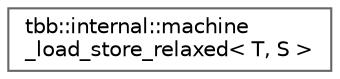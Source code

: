digraph "类继承关系图"
{
 // LATEX_PDF_SIZE
  bgcolor="transparent";
  edge [fontname=Helvetica,fontsize=10,labelfontname=Helvetica,labelfontsize=10];
  node [fontname=Helvetica,fontsize=10,shape=box,height=0.2,width=0.4];
  rankdir="LR";
  Node0 [id="Node000000",label="tbb::internal::machine\l_load_store_relaxed\< T, S \>",height=0.2,width=0.4,color="grey40", fillcolor="white", style="filled",URL="$structtbb_1_1internal_1_1machine__load__store__relaxed.html",tooltip=" "];
}
